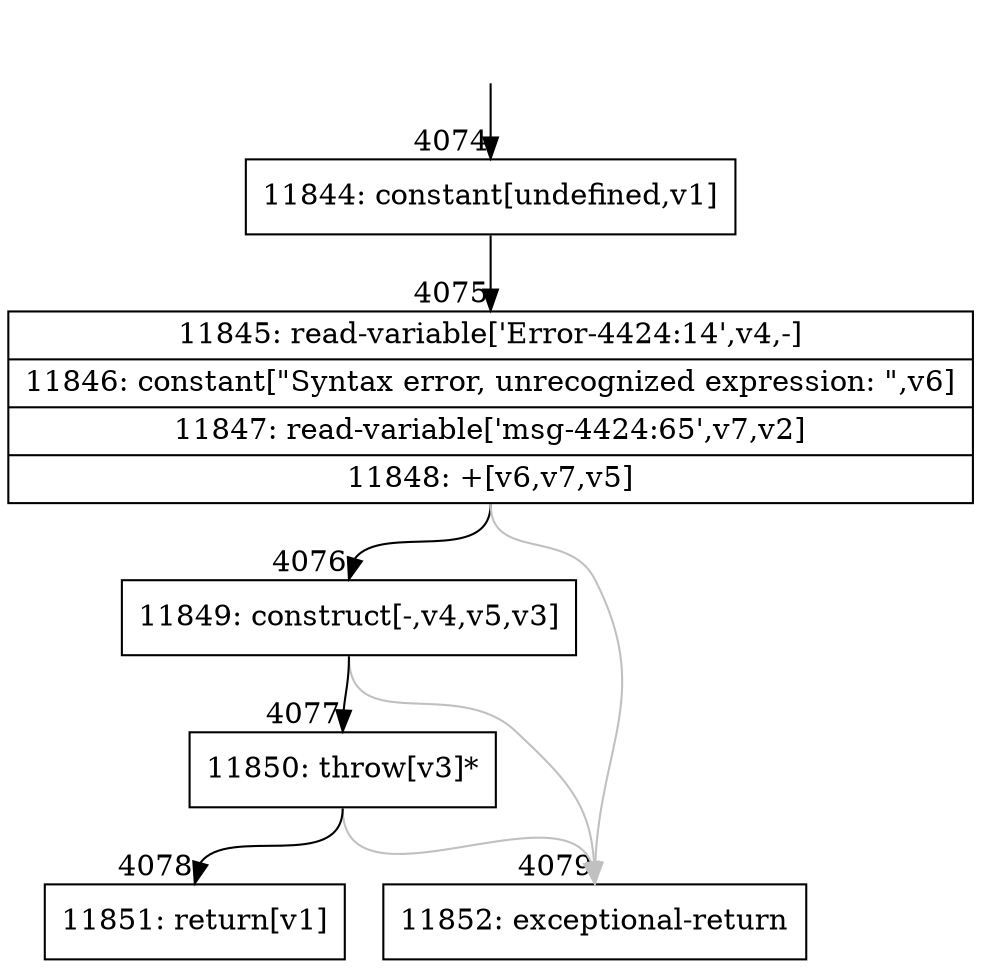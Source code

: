 digraph {
rankdir="TD"
BB_entry262[shape=none,label=""];
BB_entry262 -> BB4074 [tailport=s, headport=n, headlabel="    4074"]
BB4074 [shape=record label="{11844: constant[undefined,v1]}" ] 
BB4074 -> BB4075 [tailport=s, headport=n, headlabel="      4075"]
BB4075 [shape=record label="{11845: read-variable['Error-4424:14',v4,-]|11846: constant[\"Syntax error, unrecognized expression: \",v6]|11847: read-variable['msg-4424:65',v7,v2]|11848: +[v6,v7,v5]}" ] 
BB4075 -> BB4076 [tailport=s, headport=n, headlabel="      4076"]
BB4075 -> BB4079 [tailport=s, headport=n, color=gray, headlabel="      4079"]
BB4076 [shape=record label="{11849: construct[-,v4,v5,v3]}" ] 
BB4076 -> BB4077 [tailport=s, headport=n, headlabel="      4077"]
BB4076 -> BB4079 [tailport=s, headport=n, color=gray]
BB4077 [shape=record label="{11850: throw[v3]*}" ] 
BB4077 -> BB4078 [tailport=s, headport=n, headlabel="      4078"]
BB4077 -> BB4079 [tailport=s, headport=n, color=gray]
BB4078 [shape=record label="{11851: return[v1]}" ] 
BB4079 [shape=record label="{11852: exceptional-return}" ] 
}
